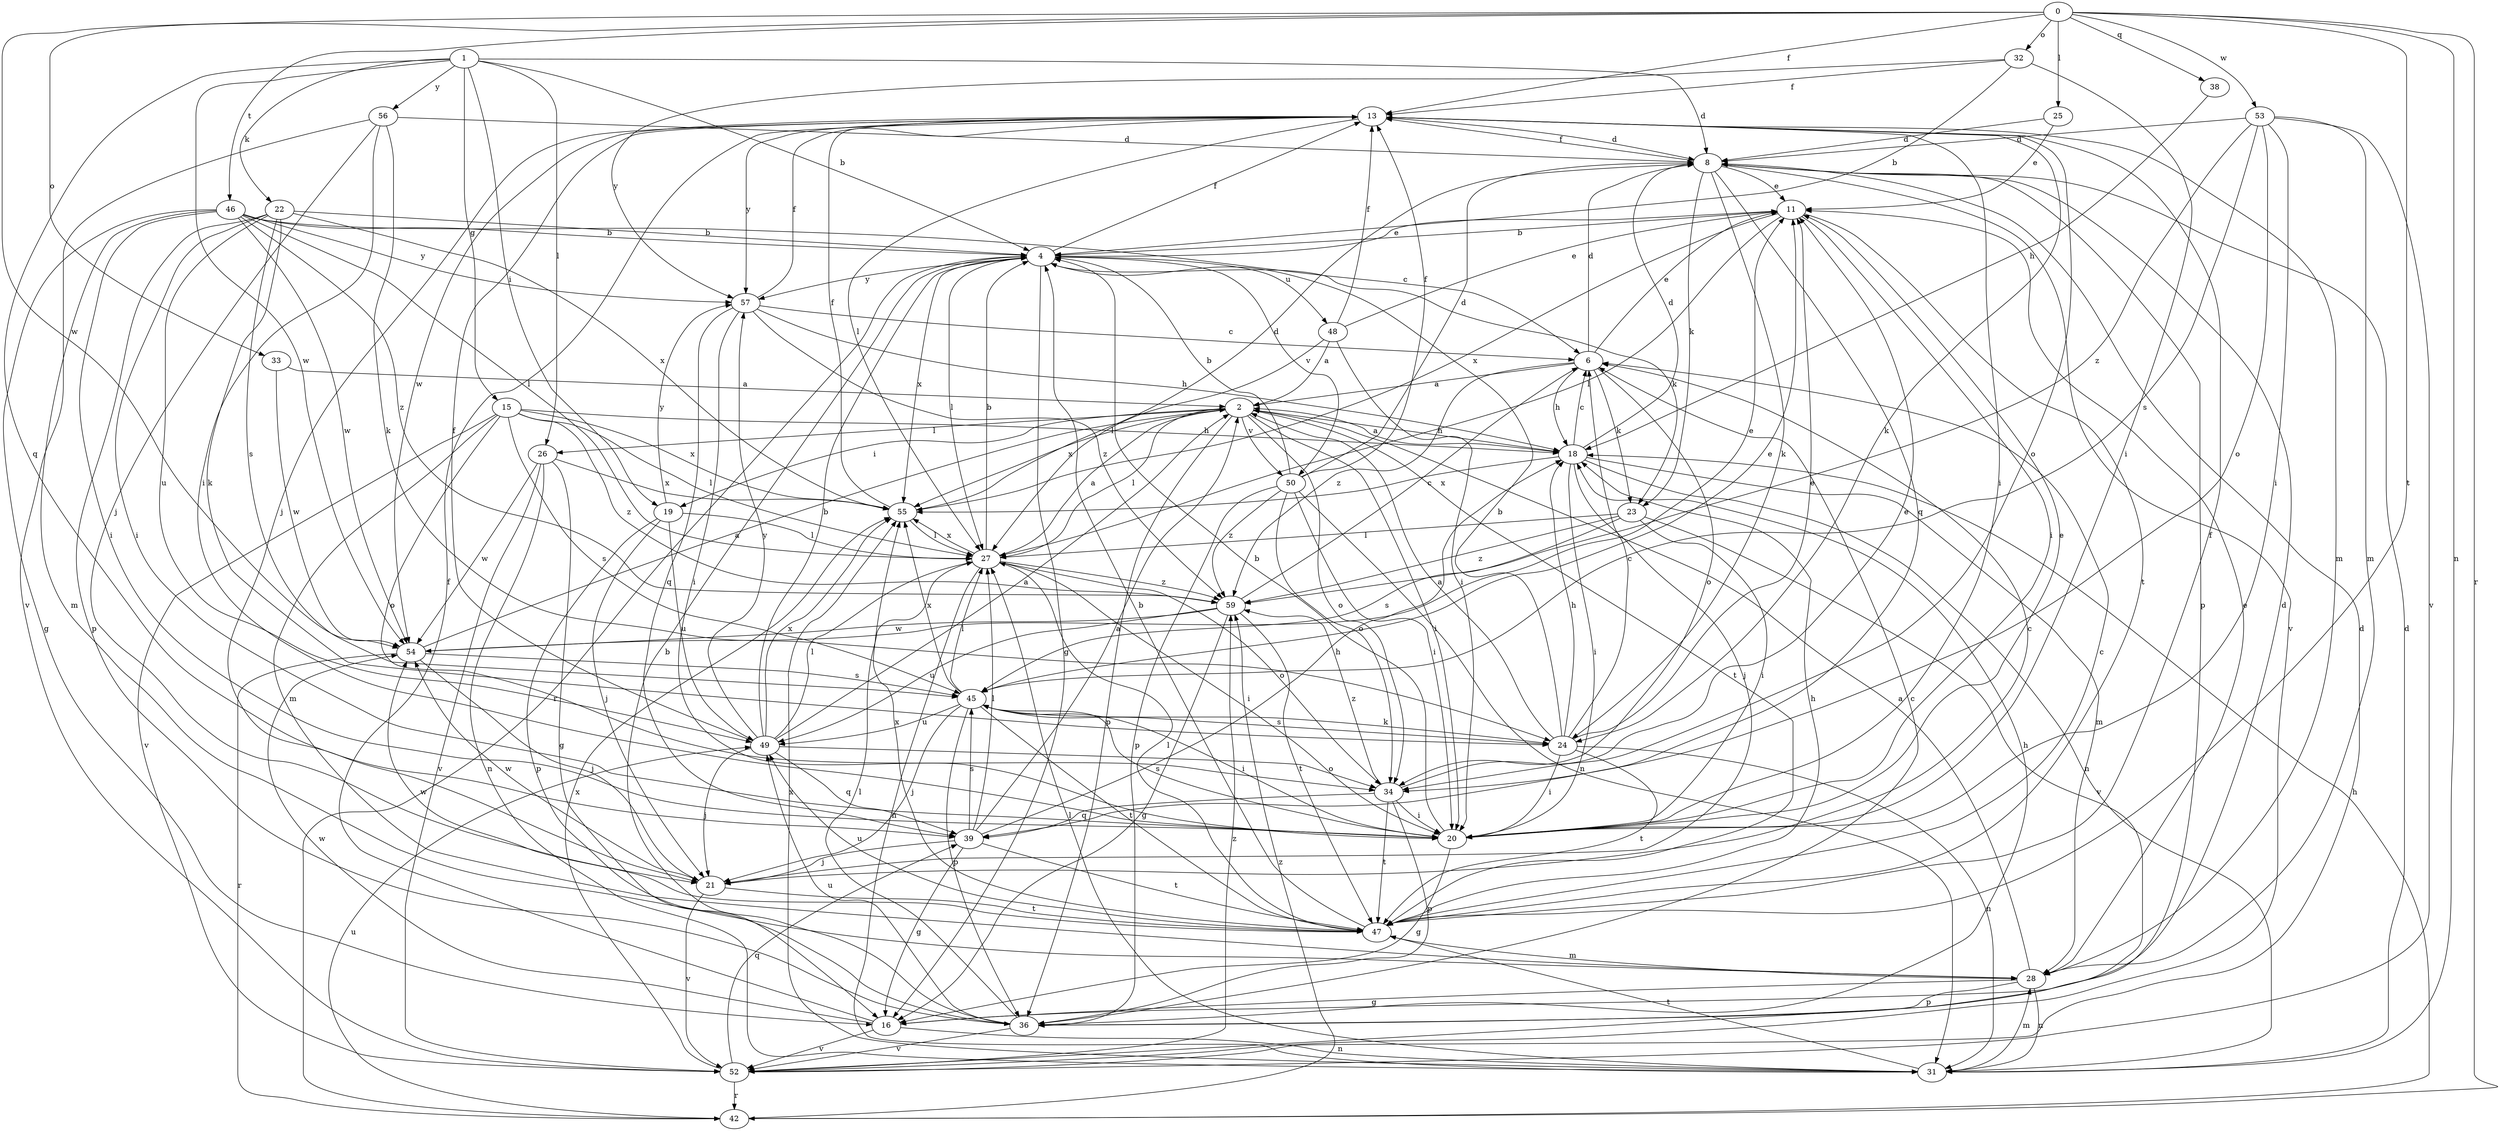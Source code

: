 strict digraph  {
0;
1;
2;
4;
6;
8;
11;
13;
15;
16;
18;
19;
20;
21;
22;
23;
24;
25;
26;
27;
28;
31;
32;
33;
34;
36;
38;
39;
42;
45;
46;
47;
48;
49;
50;
52;
53;
54;
55;
56;
57;
59;
0 -> 13  [label=f];
0 -> 25  [label=l];
0 -> 31  [label=n];
0 -> 32  [label=o];
0 -> 33  [label=o];
0 -> 38  [label=q];
0 -> 42  [label=r];
0 -> 46  [label=t];
0 -> 47  [label=t];
0 -> 53  [label=w];
0 -> 54  [label=w];
1 -> 4  [label=b];
1 -> 8  [label=d];
1 -> 15  [label=g];
1 -> 19  [label=i];
1 -> 22  [label=k];
1 -> 26  [label=l];
1 -> 39  [label=q];
1 -> 54  [label=w];
1 -> 56  [label=y];
2 -> 18  [label=h];
2 -> 19  [label=i];
2 -> 20  [label=i];
2 -> 26  [label=l];
2 -> 27  [label=l];
2 -> 34  [label=o];
2 -> 36  [label=p];
2 -> 47  [label=t];
2 -> 50  [label=v];
2 -> 55  [label=x];
4 -> 11  [label=e];
4 -> 13  [label=f];
4 -> 16  [label=g];
4 -> 23  [label=k];
4 -> 27  [label=l];
4 -> 42  [label=r];
4 -> 48  [label=u];
4 -> 50  [label=v];
4 -> 55  [label=x];
4 -> 57  [label=y];
6 -> 2  [label=a];
6 -> 8  [label=d];
6 -> 11  [label=e];
6 -> 18  [label=h];
6 -> 23  [label=k];
6 -> 34  [label=o];
6 -> 59  [label=z];
8 -> 11  [label=e];
8 -> 13  [label=f];
8 -> 23  [label=k];
8 -> 24  [label=k];
8 -> 36  [label=p];
8 -> 39  [label=q];
8 -> 52  [label=v];
11 -> 4  [label=b];
11 -> 20  [label=i];
11 -> 27  [label=l];
11 -> 47  [label=t];
11 -> 55  [label=x];
13 -> 8  [label=d];
13 -> 20  [label=i];
13 -> 21  [label=j];
13 -> 24  [label=k];
13 -> 27  [label=l];
13 -> 28  [label=m];
13 -> 34  [label=o];
13 -> 54  [label=w];
13 -> 57  [label=y];
15 -> 18  [label=h];
15 -> 27  [label=l];
15 -> 28  [label=m];
15 -> 34  [label=o];
15 -> 45  [label=s];
15 -> 52  [label=v];
15 -> 55  [label=x];
15 -> 59  [label=z];
16 -> 8  [label=d];
16 -> 13  [label=f];
16 -> 31  [label=n];
16 -> 52  [label=v];
16 -> 54  [label=w];
18 -> 2  [label=a];
18 -> 6  [label=c];
18 -> 8  [label=d];
18 -> 20  [label=i];
18 -> 21  [label=j];
18 -> 28  [label=m];
18 -> 31  [label=n];
18 -> 55  [label=x];
19 -> 21  [label=j];
19 -> 27  [label=l];
19 -> 36  [label=p];
19 -> 49  [label=u];
19 -> 57  [label=y];
20 -> 4  [label=b];
20 -> 11  [label=e];
20 -> 16  [label=g];
20 -> 45  [label=s];
21 -> 6  [label=c];
21 -> 47  [label=t];
21 -> 52  [label=v];
21 -> 54  [label=w];
22 -> 4  [label=b];
22 -> 20  [label=i];
22 -> 24  [label=k];
22 -> 36  [label=p];
22 -> 45  [label=s];
22 -> 49  [label=u];
22 -> 55  [label=x];
23 -> 20  [label=i];
23 -> 27  [label=l];
23 -> 45  [label=s];
23 -> 52  [label=v];
23 -> 59  [label=z];
24 -> 2  [label=a];
24 -> 4  [label=b];
24 -> 6  [label=c];
24 -> 11  [label=e];
24 -> 18  [label=h];
24 -> 20  [label=i];
24 -> 31  [label=n];
24 -> 45  [label=s];
24 -> 47  [label=t];
25 -> 8  [label=d];
25 -> 11  [label=e];
26 -> 16  [label=g];
26 -> 31  [label=n];
26 -> 52  [label=v];
26 -> 54  [label=w];
26 -> 55  [label=x];
27 -> 2  [label=a];
27 -> 4  [label=b];
27 -> 20  [label=i];
27 -> 31  [label=n];
27 -> 34  [label=o];
27 -> 55  [label=x];
27 -> 59  [label=z];
28 -> 2  [label=a];
28 -> 11  [label=e];
28 -> 16  [label=g];
28 -> 31  [label=n];
28 -> 36  [label=p];
31 -> 8  [label=d];
31 -> 27  [label=l];
31 -> 28  [label=m];
31 -> 47  [label=t];
31 -> 55  [label=x];
32 -> 4  [label=b];
32 -> 13  [label=f];
32 -> 20  [label=i];
32 -> 57  [label=y];
33 -> 2  [label=a];
33 -> 54  [label=w];
34 -> 11  [label=e];
34 -> 20  [label=i];
34 -> 36  [label=p];
34 -> 39  [label=q];
34 -> 47  [label=t];
34 -> 59  [label=z];
36 -> 4  [label=b];
36 -> 6  [label=c];
36 -> 18  [label=h];
36 -> 27  [label=l];
36 -> 49  [label=u];
36 -> 52  [label=v];
38 -> 18  [label=h];
39 -> 2  [label=a];
39 -> 16  [label=g];
39 -> 18  [label=h];
39 -> 21  [label=j];
39 -> 27  [label=l];
39 -> 45  [label=s];
39 -> 47  [label=t];
42 -> 18  [label=h];
42 -> 49  [label=u];
42 -> 59  [label=z];
45 -> 11  [label=e];
45 -> 20  [label=i];
45 -> 21  [label=j];
45 -> 24  [label=k];
45 -> 27  [label=l];
45 -> 36  [label=p];
45 -> 47  [label=t];
45 -> 49  [label=u];
45 -> 55  [label=x];
46 -> 4  [label=b];
46 -> 6  [label=c];
46 -> 16  [label=g];
46 -> 20  [label=i];
46 -> 27  [label=l];
46 -> 28  [label=m];
46 -> 54  [label=w];
46 -> 57  [label=y];
46 -> 59  [label=z];
47 -> 4  [label=b];
47 -> 6  [label=c];
47 -> 13  [label=f];
47 -> 18  [label=h];
47 -> 27  [label=l];
47 -> 28  [label=m];
47 -> 49  [label=u];
47 -> 54  [label=w];
47 -> 55  [label=x];
48 -> 2  [label=a];
48 -> 11  [label=e];
48 -> 13  [label=f];
48 -> 20  [label=i];
48 -> 27  [label=l];
49 -> 2  [label=a];
49 -> 4  [label=b];
49 -> 13  [label=f];
49 -> 21  [label=j];
49 -> 27  [label=l];
49 -> 34  [label=o];
49 -> 39  [label=q];
49 -> 55  [label=x];
49 -> 57  [label=y];
50 -> 4  [label=b];
50 -> 8  [label=d];
50 -> 13  [label=f];
50 -> 20  [label=i];
50 -> 31  [label=n];
50 -> 34  [label=o];
50 -> 36  [label=p];
50 -> 59  [label=z];
52 -> 8  [label=d];
52 -> 39  [label=q];
52 -> 42  [label=r];
52 -> 55  [label=x];
52 -> 59  [label=z];
53 -> 8  [label=d];
53 -> 20  [label=i];
53 -> 28  [label=m];
53 -> 34  [label=o];
53 -> 45  [label=s];
53 -> 52  [label=v];
53 -> 59  [label=z];
54 -> 2  [label=a];
54 -> 11  [label=e];
54 -> 21  [label=j];
54 -> 42  [label=r];
54 -> 45  [label=s];
55 -> 8  [label=d];
55 -> 13  [label=f];
55 -> 27  [label=l];
56 -> 8  [label=d];
56 -> 20  [label=i];
56 -> 21  [label=j];
56 -> 24  [label=k];
56 -> 52  [label=v];
57 -> 6  [label=c];
57 -> 13  [label=f];
57 -> 18  [label=h];
57 -> 20  [label=i];
57 -> 39  [label=q];
57 -> 59  [label=z];
59 -> 6  [label=c];
59 -> 16  [label=g];
59 -> 47  [label=t];
59 -> 49  [label=u];
59 -> 54  [label=w];
}

